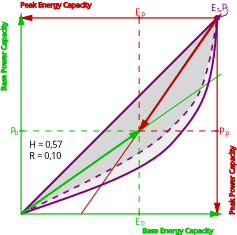 <?xml version="1.0" encoding="UTF-8"?>
<dia:diagram xmlns:dia="http://www.lysator.liu.se/~alla/dia/">
  <dia:layer name="Hintergrund" visible="true" active="true">
    <dia:object type="Standard - Line" version="0" id="O0">
      <dia:attribute name="obj_pos">
        <dia:point val="0,0.2"/>
      </dia:attribute>
      <dia:attribute name="obj_bb">
        <dia:rectangle val="-0.094,0.037;9.88,0.363"/>
      </dia:attribute>
      <dia:attribute name="conn_endpoints">
        <dia:point val="0,0.2"/>
        <dia:point val="9.85,0.2"/>
      </dia:attribute>
      <dia:attribute name="numcp">
        <dia:int val="1"/>
      </dia:attribute>
      <dia:attribute name="line_color">
        <dia:color val="#c00000"/>
      </dia:attribute>
      <dia:attribute name="line_width">
        <dia:real val="0.06"/>
      </dia:attribute>
      <dia:attribute name="start_arrow">
        <dia:enum val="3"/>
      </dia:attribute>
      <dia:attribute name="start_arrow_length">
        <dia:real val="0.5"/>
      </dia:attribute>
      <dia:attribute name="start_arrow_width">
        <dia:real val="0.25"/>
      </dia:attribute>
      <dia:connections>
        <dia:connection handle="0" to="O9" connection="0"/>
        <dia:connection handle="1" to="O4" connection="4"/>
      </dia:connections>
    </dia:object>
    <dia:object type="Standard - Beziergon" version="0" id="O1">
      <dia:attribute name="obj_pos">
        <dia:point val="0,10"/>
      </dia:attribute>
      <dia:attribute name="obj_bb">
        <dia:rectangle val="-0.025,0.2;9.825,10"/>
      </dia:attribute>
      <dia:attribute name="bez_points">
        <dia:point val="0,10"/>
        <dia:point val="0,10"/>
        <dia:point val="1.8,9.4"/>
        <dia:point val="3.4,8.8"/>
        <dia:point val="5,8.2"/>
        <dia:point val="6,7.667"/>
        <dia:point val="6.8,7.1"/>
        <dia:point val="7.6,6.533"/>
        <dia:point val="8.4,5.5"/>
        <dia:point val="9,4.4"/>
        <dia:point val="9.6,3.3"/>
        <dia:point val="9.8,0.6"/>
        <dia:point val="9.8,0.4"/>
        <dia:point val="9.8,0.2"/>
        <dia:point val="9.8,0.2"/>
        <dia:point val="9.8,0.2"/>
        <dia:point val="9.8,0.2"/>
        <dia:point val="9.2,0.8"/>
        <dia:point val="8.4,1.6"/>
        <dia:point val="7.6,2.4"/>
        <dia:point val="0,10"/>
      </dia:attribute>
      <dia:attribute name="corner_types">
        <dia:enum val="41130864"/>
        <dia:enum val="0"/>
        <dia:enum val="0"/>
        <dia:enum val="0"/>
        <dia:enum val="0"/>
        <dia:enum val="0"/>
        <dia:enum val="0"/>
        <dia:enum val="0"/>
      </dia:attribute>
      <dia:attribute name="line_color">
        <dia:color val="#efefef"/>
      </dia:attribute>
      <dia:attribute name="line_width">
        <dia:real val="0.05"/>
      </dia:attribute>
      <dia:attribute name="inner_color">
        <dia:color val="#efefef"/>
      </dia:attribute>
      <dia:attribute name="show_background">
        <dia:boolean val="true"/>
      </dia:attribute>
    </dia:object>
    <dia:object type="Standard - Beziergon" version="0" id="O2">
      <dia:attribute name="obj_pos">
        <dia:point val="0,10"/>
      </dia:attribute>
      <dia:attribute name="obj_bb">
        <dia:rectangle val="-0.025,0.2;9.825,10"/>
      </dia:attribute>
      <dia:attribute name="bez_points">
        <dia:point val="0,10"/>
        <dia:point val="0,10"/>
        <dia:point val="2,9"/>
        <dia:point val="3.2,8.4"/>
        <dia:point val="4.4,7.8"/>
        <dia:point val="5.9,7"/>
        <dia:point val="6.7,6.4"/>
        <dia:point val="7.5,5.8"/>
        <dia:point val="8.4,4.8"/>
        <dia:point val="8.8,4.1"/>
        <dia:point val="9.2,3.4"/>
        <dia:point val="9.8,0.6"/>
        <dia:point val="9.8,0.4"/>
        <dia:point val="9.8,0.2"/>
        <dia:point val="9.8,0.2"/>
        <dia:point val="9.8,0.2"/>
        <dia:point val="9.8,0.2"/>
        <dia:point val="9.2,0.8"/>
        <dia:point val="8.4,1.6"/>
        <dia:point val="7.6,2.4"/>
        <dia:point val="0,10"/>
      </dia:attribute>
      <dia:attribute name="corner_types">
        <dia:enum val="41130864"/>
        <dia:enum val="0"/>
        <dia:enum val="0"/>
        <dia:enum val="0"/>
        <dia:enum val="0"/>
        <dia:enum val="0"/>
        <dia:enum val="0"/>
        <dia:enum val="0"/>
      </dia:attribute>
      <dia:attribute name="line_color">
        <dia:color val="#d7d7d7"/>
      </dia:attribute>
      <dia:attribute name="line_width">
        <dia:real val="0.05"/>
      </dia:attribute>
      <dia:attribute name="inner_color">
        <dia:color val="#d7d7d7"/>
      </dia:attribute>
      <dia:attribute name="show_background">
        <dia:boolean val="true"/>
      </dia:attribute>
    </dia:object>
    <dia:object type="Standard - Line" version="0" id="O3">
      <dia:attribute name="obj_pos">
        <dia:point val="0.1,9.9"/>
      </dia:attribute>
      <dia:attribute name="obj_bb">
        <dia:rectangle val="0.058,-0.042;10.042,9.942"/>
      </dia:attribute>
      <dia:attribute name="conn_endpoints">
        <dia:point val="0.1,9.9"/>
        <dia:point val="10,0"/>
      </dia:attribute>
      <dia:attribute name="numcp">
        <dia:int val="1"/>
      </dia:attribute>
      <dia:attribute name="line_color">
        <dia:color val="#800080"/>
      </dia:attribute>
      <dia:attribute name="line_width">
        <dia:real val="0.06"/>
      </dia:attribute>
    </dia:object>
    <dia:object type="Standard - Ellipse" version="0" id="O4">
      <dia:attribute name="obj_pos">
        <dia:point val="9.75,0.15"/>
      </dia:attribute>
      <dia:attribute name="obj_bb">
        <dia:rectangle val="9.65,0.05;9.95,0.35"/>
      </dia:attribute>
      <dia:attribute name="elem_corner">
        <dia:point val="9.75,0.15"/>
      </dia:attribute>
      <dia:attribute name="elem_width">
        <dia:real val="0.1"/>
      </dia:attribute>
      <dia:attribute name="elem_height">
        <dia:real val="0.1"/>
      </dia:attribute>
      <dia:attribute name="border_width">
        <dia:real val="0.2"/>
      </dia:attribute>
      <dia:attribute name="border_color">
        <dia:color val="#800080"/>
      </dia:attribute>
    </dia:object>
    <dia:object type="Standard - Line" version="0" id="O5">
      <dia:attribute name="obj_pos">
        <dia:point val="9.8,10"/>
      </dia:attribute>
      <dia:attribute name="obj_bb">
        <dia:rectangle val="9.637,0.12;9.963,10.094"/>
      </dia:attribute>
      <dia:attribute name="conn_endpoints">
        <dia:point val="9.8,10"/>
        <dia:point val="9.8,0.15"/>
      </dia:attribute>
      <dia:attribute name="numcp">
        <dia:int val="1"/>
      </dia:attribute>
      <dia:attribute name="line_color">
        <dia:color val="#c00000"/>
      </dia:attribute>
      <dia:attribute name="line_width">
        <dia:real val="0.06"/>
      </dia:attribute>
      <dia:attribute name="start_arrow">
        <dia:enum val="3"/>
      </dia:attribute>
      <dia:attribute name="start_arrow_length">
        <dia:real val="0.5"/>
      </dia:attribute>
      <dia:attribute name="start_arrow_width">
        <dia:real val="0.25"/>
      </dia:attribute>
      <dia:connections>
        <dia:connection handle="0" to="O8" connection="0"/>
        <dia:connection handle="1" to="O4" connection="1"/>
      </dia:connections>
    </dia:object>
    <dia:object type="Standard - Line" version="0" id="O6">
      <dia:attribute name="obj_pos">
        <dia:point val="0,10"/>
      </dia:attribute>
      <dia:attribute name="obj_bb">
        <dia:rectangle val="-0.071,0.094;9.906,10.071"/>
      </dia:attribute>
      <dia:attribute name="conn_endpoints">
        <dia:point val="0,10"/>
        <dia:point val="9.835,0.165"/>
      </dia:attribute>
      <dia:attribute name="numcp">
        <dia:int val="1"/>
      </dia:attribute>
      <dia:attribute name="line_color">
        <dia:color val="#800080"/>
      </dia:attribute>
      <dia:attribute name="line_width">
        <dia:real val="0.1"/>
      </dia:attribute>
      <dia:connections>
        <dia:connection handle="1" to="O4" connection="2"/>
      </dia:connections>
    </dia:object>
    <dia:object type="Standard - Line" version="0" id="O7">
      <dia:attribute name="obj_pos">
        <dia:point val="0,10"/>
      </dia:attribute>
      <dia:attribute name="obj_bb">
        <dia:rectangle val="-0.035,2.965;10.035,10.035"/>
      </dia:attribute>
      <dia:attribute name="conn_endpoints">
        <dia:point val="0,10"/>
        <dia:point val="10,3"/>
      </dia:attribute>
      <dia:attribute name="numcp">
        <dia:int val="1"/>
      </dia:attribute>
      <dia:attribute name="line_color">
        <dia:color val="#00c000"/>
      </dia:attribute>
      <dia:attribute name="line_width">
        <dia:real val="0.05"/>
      </dia:attribute>
    </dia:object>
    <dia:object type="Standard - Line" version="0" id="O8">
      <dia:attribute name="obj_pos">
        <dia:point val="9.8,10.1"/>
      </dia:attribute>
      <dia:attribute name="obj_bb">
        <dia:rectangle val="9.77,9.87;9.83,10.13"/>
      </dia:attribute>
      <dia:attribute name="conn_endpoints">
        <dia:point val="9.8,10.1"/>
        <dia:point val="9.8,9.9"/>
      </dia:attribute>
      <dia:attribute name="numcp">
        <dia:int val="1"/>
      </dia:attribute>
      <dia:attribute name="line_width">
        <dia:real val="0.06"/>
      </dia:attribute>
    </dia:object>
    <dia:object type="Standard - Line" version="0" id="O9">
      <dia:attribute name="obj_pos">
        <dia:point val="-0.1,0.2"/>
      </dia:attribute>
      <dia:attribute name="obj_bb">
        <dia:rectangle val="-0.13,0.17;0.13,0.23"/>
      </dia:attribute>
      <dia:attribute name="conn_endpoints">
        <dia:point val="-0.1,0.2"/>
        <dia:point val="0.1,0.2"/>
      </dia:attribute>
      <dia:attribute name="numcp">
        <dia:int val="1"/>
      </dia:attribute>
      <dia:attribute name="line_width">
        <dia:real val="0.06"/>
      </dia:attribute>
    </dia:object>
    <dia:object type="Standard - Line" version="0" id="O10">
      <dia:attribute name="obj_pos">
        <dia:point val="3,10"/>
      </dia:attribute>
      <dia:attribute name="obj_bb">
        <dia:rectangle val="2.965,-0.035;10.035,10.035"/>
      </dia:attribute>
      <dia:attribute name="conn_endpoints">
        <dia:point val="3,10"/>
        <dia:point val="10,0"/>
      </dia:attribute>
      <dia:attribute name="numcp">
        <dia:int val="1"/>
      </dia:attribute>
      <dia:attribute name="line_color">
        <dia:color val="#c00000"/>
      </dia:attribute>
      <dia:attribute name="line_width">
        <dia:real val="0.05"/>
      </dia:attribute>
    </dia:object>
    <dia:object type="Standard - Line" version="0" id="O11">
      <dia:attribute name="obj_pos">
        <dia:point val="5.9,5.86"/>
      </dia:attribute>
      <dia:attribute name="obj_bb">
        <dia:rectangle val="5.811,0.114;9.883,5.989"/>
      </dia:attribute>
      <dia:attribute name="conn_endpoints">
        <dia:point val="5.9,5.86"/>
        <dia:point val="9.814,0.183"/>
      </dia:attribute>
      <dia:attribute name="numcp">
        <dia:int val="1"/>
      </dia:attribute>
      <dia:attribute name="line_color">
        <dia:color val="#c00000"/>
      </dia:attribute>
      <dia:attribute name="line_width">
        <dia:real val="0.1"/>
      </dia:attribute>
      <dia:attribute name="start_arrow">
        <dia:enum val="3"/>
      </dia:attribute>
      <dia:attribute name="start_arrow_length">
        <dia:real val="0.5"/>
      </dia:attribute>
      <dia:attribute name="start_arrow_width">
        <dia:real val="0.25"/>
      </dia:attribute>
    </dia:object>
    <dia:object type="Standard - BezierLine" version="0" id="O12">
      <dia:attribute name="obj_pos">
        <dia:point val="9.8,0.2"/>
      </dia:attribute>
      <dia:attribute name="obj_bb">
        <dia:rectangle val="-0.064,0.295;9.844,10.064"/>
      </dia:attribute>
      <dia:attribute name="bez_points">
        <dia:point val="9.8,0.2"/>
        <dia:point val="9.6,3.8"/>
        <dia:point val="9,4.8"/>
        <dia:point val="7.6,6.4"/>
        <dia:point val="6.2,8"/>
        <dia:point val="2.8,9"/>
        <dia:point val="0,10"/>
      </dia:attribute>
      <dia:attribute name="corner_types">
        <dia:enum val="0"/>
        <dia:enum val="0"/>
        <dia:enum val="0"/>
      </dia:attribute>
      <dia:attribute name="line_color">
        <dia:color val="#800080"/>
      </dia:attribute>
      <dia:attribute name="line_width">
        <dia:real val="0.1"/>
      </dia:attribute>
      <dia:connections>
        <dia:connection handle="0" to="O4" connection="8"/>
      </dia:connections>
    </dia:object>
    <dia:object type="Standard - BezierLine" version="0" id="O13">
      <dia:attribute name="obj_pos">
        <dia:point val="9.8,0.2"/>
      </dia:attribute>
      <dia:attribute name="obj_bb">
        <dia:rectangle val="-0.054,0.303;9.822,10.054"/>
      </dia:attribute>
      <dia:attribute name="bez_points">
        <dia:point val="9.8,0.2"/>
        <dia:point val="9.2,4"/>
        <dia:point val="8.8,4.4"/>
        <dia:point val="7.4,5.8"/>
        <dia:point val="6,7.2"/>
        <dia:point val="2.8,8.6"/>
        <dia:point val="0,10"/>
      </dia:attribute>
      <dia:attribute name="corner_types">
        <dia:enum val="0"/>
        <dia:enum val="0"/>
        <dia:enum val="0"/>
      </dia:attribute>
      <dia:attribute name="line_color">
        <dia:color val="#800080"/>
      </dia:attribute>
      <dia:attribute name="line_width">
        <dia:real val="0.08"/>
      </dia:attribute>
      <dia:attribute name="line_style">
        <dia:enum val="1"/>
      </dia:attribute>
      <dia:attribute name="dashlength">
        <dia:real val="0.3"/>
      </dia:attribute>
      <dia:connections>
        <dia:connection handle="0" to="O4" connection="8"/>
      </dia:connections>
    </dia:object>
    <dia:object type="Standard - Line" version="0" id="O14">
      <dia:attribute name="obj_pos">
        <dia:point val="0,10"/>
      </dia:attribute>
      <dia:attribute name="obj_bb">
        <dia:rectangle val="-0.07,5.682;6.149,10.07"/>
      </dia:attribute>
      <dia:attribute name="conn_endpoints">
        <dia:point val="0,10"/>
        <dia:point val="5.98,5.8"/>
      </dia:attribute>
      <dia:attribute name="numcp">
        <dia:int val="1"/>
      </dia:attribute>
      <dia:attribute name="line_color">
        <dia:color val="#00c000"/>
      </dia:attribute>
      <dia:attribute name="line_width">
        <dia:real val="0.1"/>
      </dia:attribute>
      <dia:attribute name="end_arrow">
        <dia:enum val="3"/>
      </dia:attribute>
      <dia:attribute name="end_arrow_length">
        <dia:real val="0.5"/>
      </dia:attribute>
      <dia:attribute name="end_arrow_width">
        <dia:real val="0.25"/>
      </dia:attribute>
    </dia:object>
    <dia:object type="Standard - Line" version="0" id="O15">
      <dia:attribute name="obj_pos">
        <dia:point val="0,10"/>
      </dia:attribute>
      <dia:attribute name="obj_bb">
        <dia:rectangle val="-0.03,9.837;10.124,10.163"/>
      </dia:attribute>
      <dia:attribute name="conn_endpoints">
        <dia:point val="0,10"/>
        <dia:point val="10,10"/>
      </dia:attribute>
      <dia:attribute name="numcp">
        <dia:int val="1"/>
      </dia:attribute>
      <dia:attribute name="line_color">
        <dia:color val="#00c000"/>
      </dia:attribute>
      <dia:attribute name="line_width">
        <dia:real val="0.06"/>
      </dia:attribute>
      <dia:attribute name="end_arrow">
        <dia:enum val="3"/>
      </dia:attribute>
      <dia:attribute name="end_arrow_length">
        <dia:real val="0.5"/>
      </dia:attribute>
      <dia:attribute name="end_arrow_width">
        <dia:real val="0.25"/>
      </dia:attribute>
    </dia:object>
    <dia:object type="Standard - Line" version="0" id="O16">
      <dia:attribute name="obj_pos">
        <dia:point val="0,10"/>
      </dia:attribute>
      <dia:attribute name="obj_bb">
        <dia:rectangle val="-0.163,-0.124;0.163,10.03"/>
      </dia:attribute>
      <dia:attribute name="conn_endpoints">
        <dia:point val="0,10"/>
        <dia:point val="0,0"/>
      </dia:attribute>
      <dia:attribute name="numcp">
        <dia:int val="1"/>
      </dia:attribute>
      <dia:attribute name="line_color">
        <dia:color val="#00c000"/>
      </dia:attribute>
      <dia:attribute name="line_width">
        <dia:real val="0.06"/>
      </dia:attribute>
      <dia:attribute name="end_arrow">
        <dia:enum val="3"/>
      </dia:attribute>
      <dia:attribute name="end_arrow_length">
        <dia:real val="0.5"/>
      </dia:attribute>
      <dia:attribute name="end_arrow_width">
        <dia:real val="0.25"/>
      </dia:attribute>
    </dia:object>
    <dia:object type="Standard - Outline" version="0" id="O17">
      <dia:attribute name="obj_pos">
        <dia:point val="6.1,10.7"/>
      </dia:attribute>
      <dia:attribute name="obj_bb">
        <dia:rectangle val="6.093,10.693;9.93,11.049"/>
      </dia:attribute>
      <dia:attribute name="meta">
        <dia:composite type="dict"/>
      </dia:attribute>
      <dia:attribute name="name">
        <dia:string>#Base Energy Capacity#</dia:string>
      </dia:attribute>
      <dia:attribute name="rotation">
        <dia:real val="0"/>
      </dia:attribute>
      <dia:attribute name="text_font">
        <dia:font family="sans" style="0" name="Helvetica"/>
      </dia:attribute>
      <dia:attribute name="text_height">
        <dia:real val="0.353"/>
      </dia:attribute>
      <dia:attribute name="line_width">
        <dia:real val="0.015"/>
      </dia:attribute>
      <dia:attribute name="line_colour">
        <dia:color val="#00c000"/>
      </dia:attribute>
      <dia:attribute name="fill_colour">
        <dia:color val="#ffffff"/>
      </dia:attribute>
      <dia:attribute name="show_background">
        <dia:boolean val="false"/>
      </dia:attribute>
    </dia:object>
    <dia:object type="Standard - Outline" version="0" id="O18">
      <dia:attribute name="obj_pos">
        <dia:point val="-1,3.8"/>
      </dia:attribute>
      <dia:attribute name="obj_bb">
        <dia:rectangle val="-1.008,0.132;-0.651,3.808"/>
      </dia:attribute>
      <dia:attribute name="meta">
        <dia:composite type="dict"/>
      </dia:attribute>
      <dia:attribute name="name">
        <dia:string>#Base Power Capacity#</dia:string>
      </dia:attribute>
      <dia:attribute name="rotation">
        <dia:real val="90"/>
      </dia:attribute>
      <dia:attribute name="text_font">
        <dia:font family="sans" style="0" name="Helvetica"/>
      </dia:attribute>
      <dia:attribute name="text_height">
        <dia:real val="0.353"/>
      </dia:attribute>
      <dia:attribute name="line_width">
        <dia:real val="0.015"/>
      </dia:attribute>
      <dia:attribute name="line_colour">
        <dia:color val="#00c000"/>
      </dia:attribute>
      <dia:attribute name="fill_colour">
        <dia:color val="#ffffff"/>
      </dia:attribute>
      <dia:attribute name="show_background">
        <dia:boolean val="false"/>
      </dia:attribute>
    </dia:object>
    <dia:object type="Standard - Line" version="0" id="O19">
      <dia:attribute name="obj_pos">
        <dia:point val="5.9,10.1"/>
      </dia:attribute>
      <dia:attribute name="obj_bb">
        <dia:rectangle val="5.87,9.87;5.93,10.13"/>
      </dia:attribute>
      <dia:attribute name="conn_endpoints">
        <dia:point val="5.9,10.1"/>
        <dia:point val="5.9,9.9"/>
      </dia:attribute>
      <dia:attribute name="numcp">
        <dia:int val="1"/>
      </dia:attribute>
      <dia:attribute name="line_color">
        <dia:color val="#00c000"/>
      </dia:attribute>
      <dia:attribute name="line_width">
        <dia:real val="0.06"/>
      </dia:attribute>
    </dia:object>
    <dia:object type="Standard - Text" version="1" id="O20">
      <dia:attribute name="obj_pos">
        <dia:point val="5.988,10.462"/>
      </dia:attribute>
      <dia:attribute name="obj_bb">
        <dia:rectangle val="5.988,10.279;6.185,10.644"/>
      </dia:attribute>
      <dia:attribute name="text">
        <dia:composite type="text">
          <dia:attribute name="string">
            <dia:string>#b#</dia:string>
          </dia:attribute>
          <dia:attribute name="font">
            <dia:font family="sans" style="0" name="Helvetica"/>
          </dia:attribute>
          <dia:attribute name="height">
            <dia:real val="0.388"/>
          </dia:attribute>
          <dia:attribute name="pos">
            <dia:point val="5.988,10.569"/>
          </dia:attribute>
          <dia:attribute name="color">
            <dia:color val="#00c000"/>
          </dia:attribute>
          <dia:attribute name="alignment">
            <dia:enum val="0"/>
          </dia:attribute>
        </dia:composite>
      </dia:attribute>
      <dia:attribute name="valign">
        <dia:enum val="2"/>
      </dia:attribute>
    </dia:object>
    <dia:object type="Standard - Text" version="1" id="O21">
      <dia:attribute name="obj_pos">
        <dia:point val="5.688,10.362"/>
      </dia:attribute>
      <dia:attribute name="obj_bb">
        <dia:rectangle val="5.688,10.098;5.973,10.626"/>
      </dia:attribute>
      <dia:attribute name="text">
        <dia:composite type="text">
          <dia:attribute name="string">
            <dia:string>#E#</dia:string>
          </dia:attribute>
          <dia:attribute name="font">
            <dia:font family="sans" style="0" name="Helvetica"/>
          </dia:attribute>
          <dia:attribute name="height">
            <dia:real val="0.564"/>
          </dia:attribute>
          <dia:attribute name="pos">
            <dia:point val="5.688,10.518"/>
          </dia:attribute>
          <dia:attribute name="color">
            <dia:color val="#00c000"/>
          </dia:attribute>
          <dia:attribute name="alignment">
            <dia:enum val="0"/>
          </dia:attribute>
        </dia:composite>
      </dia:attribute>
      <dia:attribute name="valign">
        <dia:enum val="2"/>
      </dia:attribute>
    </dia:object>
    <dia:object type="Standard - Line" version="0" id="O22">
      <dia:attribute name="obj_pos">
        <dia:point val="-0.1,5.85"/>
      </dia:attribute>
      <dia:attribute name="obj_bb">
        <dia:rectangle val="-0.13,5.82;0.13,5.88"/>
      </dia:attribute>
      <dia:attribute name="conn_endpoints">
        <dia:point val="-0.1,5.85"/>
        <dia:point val="0.1,5.85"/>
      </dia:attribute>
      <dia:attribute name="numcp">
        <dia:int val="1"/>
      </dia:attribute>
      <dia:attribute name="line_color">
        <dia:color val="#00c000"/>
      </dia:attribute>
      <dia:attribute name="line_width">
        <dia:real val="0.06"/>
      </dia:attribute>
    </dia:object>
    <dia:object type="Standard - Text" version="1" id="O23">
      <dia:attribute name="obj_pos">
        <dia:point val="-0.337,5.942"/>
      </dia:attribute>
      <dia:attribute name="obj_bb">
        <dia:rectangle val="-0.337,5.76;-0.139,6.125"/>
      </dia:attribute>
      <dia:attribute name="text">
        <dia:composite type="text">
          <dia:attribute name="string">
            <dia:string>#b#</dia:string>
          </dia:attribute>
          <dia:attribute name="font">
            <dia:font family="sans" style="0" name="Helvetica"/>
          </dia:attribute>
          <dia:attribute name="height">
            <dia:real val="0.388"/>
          </dia:attribute>
          <dia:attribute name="pos">
            <dia:point val="-0.337,6.05"/>
          </dia:attribute>
          <dia:attribute name="color">
            <dia:color val="#00c000"/>
          </dia:attribute>
          <dia:attribute name="alignment">
            <dia:enum val="0"/>
          </dia:attribute>
        </dia:composite>
      </dia:attribute>
      <dia:attribute name="valign">
        <dia:enum val="2"/>
      </dia:attribute>
    </dia:object>
    <dia:object type="Standard - Text" version="1" id="O24">
      <dia:attribute name="obj_pos">
        <dia:point val="-0.537,5.842"/>
      </dia:attribute>
      <dia:attribute name="obj_bb">
        <dia:rectangle val="-0.537,5.578;-0.264,6.106"/>
      </dia:attribute>
      <dia:attribute name="text">
        <dia:composite type="text">
          <dia:attribute name="string">
            <dia:string>#P#</dia:string>
          </dia:attribute>
          <dia:attribute name="font">
            <dia:font family="sans" style="0" name="Helvetica"/>
          </dia:attribute>
          <dia:attribute name="height">
            <dia:real val="0.564"/>
          </dia:attribute>
          <dia:attribute name="pos">
            <dia:point val="-0.537,5.998"/>
          </dia:attribute>
          <dia:attribute name="color">
            <dia:color val="#00c000"/>
          </dia:attribute>
          <dia:attribute name="alignment">
            <dia:enum val="0"/>
          </dia:attribute>
        </dia:composite>
      </dia:attribute>
      <dia:attribute name="valign">
        <dia:enum val="2"/>
      </dia:attribute>
    </dia:object>
    <dia:object type="Standard - Line" version="0" id="O25">
      <dia:attribute name="obj_pos">
        <dia:point val="0,5.85"/>
      </dia:attribute>
      <dia:attribute name="obj_bb">
        <dia:rectangle val="-0.025,5.825;5.915,5.875"/>
      </dia:attribute>
      <dia:attribute name="conn_endpoints">
        <dia:point val="0,5.85"/>
        <dia:point val="5.89,5.85"/>
      </dia:attribute>
      <dia:attribute name="numcp">
        <dia:int val="1"/>
      </dia:attribute>
      <dia:attribute name="line_color">
        <dia:color val="#00c000"/>
      </dia:attribute>
      <dia:attribute name="line_width">
        <dia:real val="0.05"/>
      </dia:attribute>
      <dia:attribute name="line_style">
        <dia:enum val="1"/>
      </dia:attribute>
      <dia:attribute name="dashlength">
        <dia:real val="0.3"/>
      </dia:attribute>
    </dia:object>
    <dia:object type="Standard - Line" version="0" id="O26">
      <dia:attribute name="obj_pos">
        <dia:point val="5.9,10"/>
      </dia:attribute>
      <dia:attribute name="obj_bb">
        <dia:rectangle val="5.875,5.825;5.925,10.025"/>
      </dia:attribute>
      <dia:attribute name="conn_endpoints">
        <dia:point val="5.9,10"/>
        <dia:point val="5.9,5.85"/>
      </dia:attribute>
      <dia:attribute name="numcp">
        <dia:int val="1"/>
      </dia:attribute>
      <dia:attribute name="line_color">
        <dia:color val="#00c000"/>
      </dia:attribute>
      <dia:attribute name="line_width">
        <dia:real val="0.05"/>
      </dia:attribute>
      <dia:attribute name="line_style">
        <dia:enum val="1"/>
      </dia:attribute>
      <dia:attribute name="dashlength">
        <dia:real val="0.3"/>
      </dia:attribute>
      <dia:connections>
        <dia:connection handle="0" to="O19" connection="0"/>
      </dia:connections>
    </dia:object>
    <dia:object type="Standard - Line" version="0" id="O27">
      <dia:attribute name="obj_pos">
        <dia:point val="5.9,5.85"/>
      </dia:attribute>
      <dia:attribute name="obj_bb">
        <dia:rectangle val="5.875,5.825;9.825,5.875"/>
      </dia:attribute>
      <dia:attribute name="conn_endpoints">
        <dia:point val="5.9,5.85"/>
        <dia:point val="9.8,5.85"/>
      </dia:attribute>
      <dia:attribute name="numcp">
        <dia:int val="1"/>
      </dia:attribute>
      <dia:attribute name="line_color">
        <dia:color val="#c00000"/>
      </dia:attribute>
      <dia:attribute name="line_width">
        <dia:real val="0.05"/>
      </dia:attribute>
      <dia:attribute name="line_style">
        <dia:enum val="1"/>
      </dia:attribute>
      <dia:attribute name="dashlength">
        <dia:real val="0.3"/>
      </dia:attribute>
    </dia:object>
    <dia:object type="Standard - Line" version="0" id="O28">
      <dia:attribute name="obj_pos">
        <dia:point val="5.9,0.2"/>
      </dia:attribute>
      <dia:attribute name="obj_bb">
        <dia:rectangle val="5.875,0.175;5.925,5.885"/>
      </dia:attribute>
      <dia:attribute name="conn_endpoints">
        <dia:point val="5.9,0.2"/>
        <dia:point val="5.9,5.86"/>
      </dia:attribute>
      <dia:attribute name="numcp">
        <dia:int val="1"/>
      </dia:attribute>
      <dia:attribute name="line_color">
        <dia:color val="#c00000"/>
      </dia:attribute>
      <dia:attribute name="line_width">
        <dia:real val="0.05"/>
      </dia:attribute>
      <dia:attribute name="line_style">
        <dia:enum val="1"/>
      </dia:attribute>
      <dia:attribute name="dashlength">
        <dia:real val="0.3"/>
      </dia:attribute>
    </dia:object>
    <dia:object type="Standard - Line" version="0" id="O29">
      <dia:attribute name="obj_pos">
        <dia:point val="5.9,0.3"/>
      </dia:attribute>
      <dia:attribute name="obj_bb">
        <dia:rectangle val="5.87,0.07;5.93,0.33"/>
      </dia:attribute>
      <dia:attribute name="conn_endpoints">
        <dia:point val="5.9,0.3"/>
        <dia:point val="5.9,0.1"/>
      </dia:attribute>
      <dia:attribute name="numcp">
        <dia:int val="1"/>
      </dia:attribute>
      <dia:attribute name="line_color">
        <dia:color val="#c00000"/>
      </dia:attribute>
      <dia:attribute name="line_width">
        <dia:real val="0.06"/>
      </dia:attribute>
    </dia:object>
    <dia:object type="Standard - Line" version="0" id="O30">
      <dia:attribute name="obj_pos">
        <dia:point val="9.7,5.85"/>
      </dia:attribute>
      <dia:attribute name="obj_bb">
        <dia:rectangle val="9.67,5.82;9.93,5.88"/>
      </dia:attribute>
      <dia:attribute name="conn_endpoints">
        <dia:point val="9.7,5.85"/>
        <dia:point val="9.9,5.85"/>
      </dia:attribute>
      <dia:attribute name="numcp">
        <dia:int val="1"/>
      </dia:attribute>
      <dia:attribute name="line_color">
        <dia:color val="#c00000"/>
      </dia:attribute>
      <dia:attribute name="line_width">
        <dia:real val="0.06"/>
      </dia:attribute>
    </dia:object>
    <dia:object type="Standard - Text" version="1" id="O31">
      <dia:attribute name="obj_pos">
        <dia:point val="10.2,5.95"/>
      </dia:attribute>
      <dia:attribute name="obj_bb">
        <dia:rectangle val="10.2,5.768;10.398,6.133"/>
      </dia:attribute>
      <dia:attribute name="text">
        <dia:composite type="text">
          <dia:attribute name="string">
            <dia:string>#p#</dia:string>
          </dia:attribute>
          <dia:attribute name="font">
            <dia:font family="sans" style="0" name="Helvetica"/>
          </dia:attribute>
          <dia:attribute name="height">
            <dia:real val="0.388"/>
          </dia:attribute>
          <dia:attribute name="pos">
            <dia:point val="10.2,6.058"/>
          </dia:attribute>
          <dia:attribute name="color">
            <dia:color val="#c00000"/>
          </dia:attribute>
          <dia:attribute name="alignment">
            <dia:enum val="0"/>
          </dia:attribute>
        </dia:composite>
      </dia:attribute>
      <dia:attribute name="valign">
        <dia:enum val="2"/>
      </dia:attribute>
    </dia:object>
    <dia:object type="Standard - Text" version="1" id="O32">
      <dia:attribute name="obj_pos">
        <dia:point val="9.9,5.85"/>
      </dia:attribute>
      <dia:attribute name="obj_bb">
        <dia:rectangle val="9.9,5.586;10.172,6.114"/>
      </dia:attribute>
      <dia:attribute name="text">
        <dia:composite type="text">
          <dia:attribute name="string">
            <dia:string>#P#</dia:string>
          </dia:attribute>
          <dia:attribute name="font">
            <dia:font family="sans" style="0" name="Helvetica"/>
          </dia:attribute>
          <dia:attribute name="height">
            <dia:real val="0.564"/>
          </dia:attribute>
          <dia:attribute name="pos">
            <dia:point val="9.9,6.006"/>
          </dia:attribute>
          <dia:attribute name="color">
            <dia:color val="#c00000"/>
          </dia:attribute>
          <dia:attribute name="alignment">
            <dia:enum val="0"/>
          </dia:attribute>
        </dia:composite>
      </dia:attribute>
      <dia:attribute name="valign">
        <dia:enum val="2"/>
      </dia:attribute>
    </dia:object>
    <dia:object type="Standard - Text" version="1" id="O33">
      <dia:attribute name="obj_pos">
        <dia:point val="6,0"/>
      </dia:attribute>
      <dia:attribute name="obj_bb">
        <dia:rectangle val="6,-0.182;6.197,0.182"/>
      </dia:attribute>
      <dia:attribute name="text">
        <dia:composite type="text">
          <dia:attribute name="string">
            <dia:string>#p#</dia:string>
          </dia:attribute>
          <dia:attribute name="font">
            <dia:font family="sans" style="0" name="Helvetica"/>
          </dia:attribute>
          <dia:attribute name="height">
            <dia:real val="0.388"/>
          </dia:attribute>
          <dia:attribute name="pos">
            <dia:point val="6,0.107"/>
          </dia:attribute>
          <dia:attribute name="color">
            <dia:color val="#c00000"/>
          </dia:attribute>
          <dia:attribute name="alignment">
            <dia:enum val="0"/>
          </dia:attribute>
        </dia:composite>
      </dia:attribute>
      <dia:attribute name="valign">
        <dia:enum val="2"/>
      </dia:attribute>
    </dia:object>
    <dia:object type="Standard - Text" version="1" id="O34">
      <dia:attribute name="obj_pos">
        <dia:point val="5.7,-0.1"/>
      </dia:attribute>
      <dia:attribute name="obj_bb">
        <dia:rectangle val="5.7,-0.364;5.985,0.164"/>
      </dia:attribute>
      <dia:attribute name="text">
        <dia:composite type="text">
          <dia:attribute name="string">
            <dia:string>#E#</dia:string>
          </dia:attribute>
          <dia:attribute name="font">
            <dia:font family="sans" style="0" name="Helvetica"/>
          </dia:attribute>
          <dia:attribute name="height">
            <dia:real val="0.564"/>
          </dia:attribute>
          <dia:attribute name="pos">
            <dia:point val="5.7,0.056"/>
          </dia:attribute>
          <dia:attribute name="color">
            <dia:color val="#c00000"/>
          </dia:attribute>
          <dia:attribute name="alignment">
            <dia:enum val="0"/>
          </dia:attribute>
        </dia:composite>
      </dia:attribute>
      <dia:attribute name="valign">
        <dia:enum val="2"/>
      </dia:attribute>
    </dia:object>
    <dia:object type="Standard - Outline" version="0" id="O35">
      <dia:attribute name="obj_pos">
        <dia:point val="0,-0.6"/>
      </dia:attribute>
      <dia:attribute name="obj_bb">
        <dia:rectangle val="-0.007,-0.608;3.822,-0.251"/>
      </dia:attribute>
      <dia:attribute name="meta">
        <dia:composite type="dict"/>
      </dia:attribute>
      <dia:attribute name="name">
        <dia:string>#Peak Energy Capacity#</dia:string>
      </dia:attribute>
      <dia:attribute name="rotation">
        <dia:real val="0"/>
      </dia:attribute>
      <dia:attribute name="text_font">
        <dia:font family="sans" style="0" name="Helvetica"/>
      </dia:attribute>
      <dia:attribute name="text_height">
        <dia:real val="0.353"/>
      </dia:attribute>
      <dia:attribute name="line_width">
        <dia:real val="0.015"/>
      </dia:attribute>
      <dia:attribute name="line_colour">
        <dia:color val="#c00000"/>
      </dia:attribute>
      <dia:attribute name="fill_colour">
        <dia:color val="#ffffff"/>
      </dia:attribute>
      <dia:attribute name="show_background">
        <dia:boolean val="false"/>
      </dia:attribute>
    </dia:object>
    <dia:object type="Standard - Outline" version="0" id="O36">
      <dia:attribute name="obj_pos">
        <dia:point val="10.4,10"/>
      </dia:attribute>
      <dia:attribute name="obj_bb">
        <dia:rectangle val="10.393,6.341;10.749,10.008"/>
      </dia:attribute>
      <dia:attribute name="meta">
        <dia:composite type="dict"/>
      </dia:attribute>
      <dia:attribute name="name">
        <dia:string>#Peak Power Capacity#</dia:string>
      </dia:attribute>
      <dia:attribute name="rotation">
        <dia:real val="90"/>
      </dia:attribute>
      <dia:attribute name="text_font">
        <dia:font family="sans" style="0" name="Helvetica"/>
      </dia:attribute>
      <dia:attribute name="text_height">
        <dia:real val="0.353"/>
      </dia:attribute>
      <dia:attribute name="line_width">
        <dia:real val="0.015"/>
      </dia:attribute>
      <dia:attribute name="line_colour">
        <dia:color val="#c00000"/>
      </dia:attribute>
      <dia:attribute name="fill_colour">
        <dia:color val="#ffffff"/>
      </dia:attribute>
      <dia:attribute name="show_background">
        <dia:boolean val="false"/>
      </dia:attribute>
    </dia:object>
    <dia:object type="Standard - Text" version="1" id="O37">
      <dia:attribute name="obj_pos">
        <dia:point val="10.226,-0.24"/>
      </dia:attribute>
      <dia:attribute name="obj_bb">
        <dia:rectangle val="10.226,-0.423;10.389,-0.058"/>
      </dia:attribute>
      <dia:attribute name="text">
        <dia:composite type="text">
          <dia:attribute name="string">
            <dia:string>#s#</dia:string>
          </dia:attribute>
          <dia:attribute name="font">
            <dia:font family="sans" style="0" name="Helvetica"/>
          </dia:attribute>
          <dia:attribute name="height">
            <dia:real val="0.388"/>
          </dia:attribute>
          <dia:attribute name="pos">
            <dia:point val="10.226,-0.133"/>
          </dia:attribute>
          <dia:attribute name="color">
            <dia:color val="#800080"/>
          </dia:attribute>
          <dia:attribute name="alignment">
            <dia:enum val="0"/>
          </dia:attribute>
        </dia:composite>
      </dia:attribute>
      <dia:attribute name="valign">
        <dia:enum val="2"/>
      </dia:attribute>
    </dia:object>
    <dia:object type="Standard - Text" version="1" id="O38">
      <dia:attribute name="obj_pos">
        <dia:point val="10.027,-0.34"/>
      </dia:attribute>
      <dia:attribute name="obj_bb">
        <dia:rectangle val="10.027,-0.604;10.299,-0.077"/>
      </dia:attribute>
      <dia:attribute name="text">
        <dia:composite type="text">
          <dia:attribute name="string">
            <dia:string>#P#</dia:string>
          </dia:attribute>
          <dia:attribute name="font">
            <dia:font family="sans" style="0" name="Helvetica"/>
          </dia:attribute>
          <dia:attribute name="height">
            <dia:real val="0.564"/>
          </dia:attribute>
          <dia:attribute name="pos">
            <dia:point val="10.027,-0.184"/>
          </dia:attribute>
          <dia:attribute name="color">
            <dia:color val="#800080"/>
          </dia:attribute>
          <dia:attribute name="alignment">
            <dia:enum val="0"/>
          </dia:attribute>
        </dia:composite>
      </dia:attribute>
      <dia:attribute name="valign">
        <dia:enum val="2"/>
      </dia:attribute>
    </dia:object>
    <dia:object type="Standard - Text" version="1" id="O39">
      <dia:attribute name="obj_pos">
        <dia:point val="9.792,-0.224"/>
      </dia:attribute>
      <dia:attribute name="obj_bb">
        <dia:rectangle val="9.792,-0.407;9.954,-0.042"/>
      </dia:attribute>
      <dia:attribute name="text">
        <dia:composite type="text">
          <dia:attribute name="string">
            <dia:string>#s#</dia:string>
          </dia:attribute>
          <dia:attribute name="font">
            <dia:font family="sans" style="0" name="Helvetica"/>
          </dia:attribute>
          <dia:attribute name="height">
            <dia:real val="0.388"/>
          </dia:attribute>
          <dia:attribute name="pos">
            <dia:point val="9.792,-0.117"/>
          </dia:attribute>
          <dia:attribute name="color">
            <dia:color val="#800080"/>
          </dia:attribute>
          <dia:attribute name="alignment">
            <dia:enum val="0"/>
          </dia:attribute>
        </dia:composite>
      </dia:attribute>
      <dia:attribute name="valign">
        <dia:enum val="2"/>
      </dia:attribute>
    </dia:object>
    <dia:object type="Standard - Text" version="1" id="O40">
      <dia:attribute name="obj_pos">
        <dia:point val="9.492,-0.324"/>
      </dia:attribute>
      <dia:attribute name="obj_bb">
        <dia:rectangle val="9.492,-0.588;9.777,-0.06"/>
      </dia:attribute>
      <dia:attribute name="text">
        <dia:composite type="text">
          <dia:attribute name="string">
            <dia:string>#E#</dia:string>
          </dia:attribute>
          <dia:attribute name="font">
            <dia:font family="sans" style="0" name="Helvetica"/>
          </dia:attribute>
          <dia:attribute name="height">
            <dia:real val="0.564"/>
          </dia:attribute>
          <dia:attribute name="pos">
            <dia:point val="9.492,-0.168"/>
          </dia:attribute>
          <dia:attribute name="color">
            <dia:color val="#800080"/>
          </dia:attribute>
          <dia:attribute name="alignment">
            <dia:enum val="0"/>
          </dia:attribute>
        </dia:composite>
      </dia:attribute>
      <dia:attribute name="valign">
        <dia:enum val="2"/>
      </dia:attribute>
    </dia:object>
    <dia:object type="Standard - Text" version="1" id="O41">
      <dia:attribute name="obj_pos">
        <dia:point val="9.934,-0.302"/>
      </dia:attribute>
      <dia:attribute name="obj_bb">
        <dia:rectangle val="9.934,-0.566;10.077,-0.039"/>
      </dia:attribute>
      <dia:attribute name="text">
        <dia:composite type="text">
          <dia:attribute name="string">
            <dia:string>#,#</dia:string>
          </dia:attribute>
          <dia:attribute name="font">
            <dia:font family="sans" style="0" name="Helvetica"/>
          </dia:attribute>
          <dia:attribute name="height">
            <dia:real val="0.564"/>
          </dia:attribute>
          <dia:attribute name="pos">
            <dia:point val="9.934,-0.146"/>
          </dia:attribute>
          <dia:attribute name="color">
            <dia:color val="#800080"/>
          </dia:attribute>
          <dia:attribute name="alignment">
            <dia:enum val="0"/>
          </dia:attribute>
        </dia:composite>
      </dia:attribute>
      <dia:attribute name="valign">
        <dia:enum val="2"/>
      </dia:attribute>
    </dia:object>
    <dia:object type="Standard - BezierLine" version="0" id="O42">
      <dia:attribute name="obj_pos">
        <dia:point val="9.8,0.2"/>
      </dia:attribute>
      <dia:attribute name="obj_bb">
        <dia:rectangle val="9.911,-0.105;10.368,0.185"/>
      </dia:attribute>
      <dia:attribute name="bez_points">
        <dia:point val="9.8,0.2"/>
        <dia:point val="10.139,0.089"/>
        <dia:point val="10.209,0.098"/>
        <dia:point val="10.333,-0.07"/>
      </dia:attribute>
      <dia:attribute name="corner_types">
        <dia:enum val="0"/>
        <dia:enum val="0"/>
      </dia:attribute>
      <dia:attribute name="line_color">
        <dia:color val="#800080"/>
      </dia:attribute>
      <dia:attribute name="line_width">
        <dia:real val="0.05"/>
      </dia:attribute>
      <dia:connections>
        <dia:connection handle="0" to="O4" connection="8"/>
      </dia:connections>
    </dia:object>
    <dia:object type="Standard - Text" version="1" id="O43">
      <dia:attribute name="obj_pos">
        <dia:point val="0.4,6.8"/>
      </dia:attribute>
      <dia:attribute name="obj_bb">
        <dia:rectangle val="0.4,6.254;2.408,7.346"/>
      </dia:attribute>
      <dia:attribute name="text">
        <dia:composite type="text">
          <dia:attribute name="string">
            <dia:string>#H = 0,57
R = 0,10#</dia:string>
          </dia:attribute>
          <dia:attribute name="font">
            <dia:font family="sans" style="0" name="Helvetica"/>
          </dia:attribute>
          <dia:attribute name="height">
            <dia:real val="0.564"/>
          </dia:attribute>
          <dia:attribute name="pos">
            <dia:point val="0.4,6.674"/>
          </dia:attribute>
          <dia:attribute name="color">
            <dia:color val="#000000"/>
          </dia:attribute>
          <dia:attribute name="alignment">
            <dia:enum val="0"/>
          </dia:attribute>
        </dia:composite>
      </dia:attribute>
      <dia:attribute name="valign">
        <dia:enum val="2"/>
      </dia:attribute>
    </dia:object>
  </dia:layer>
</dia:diagram>
